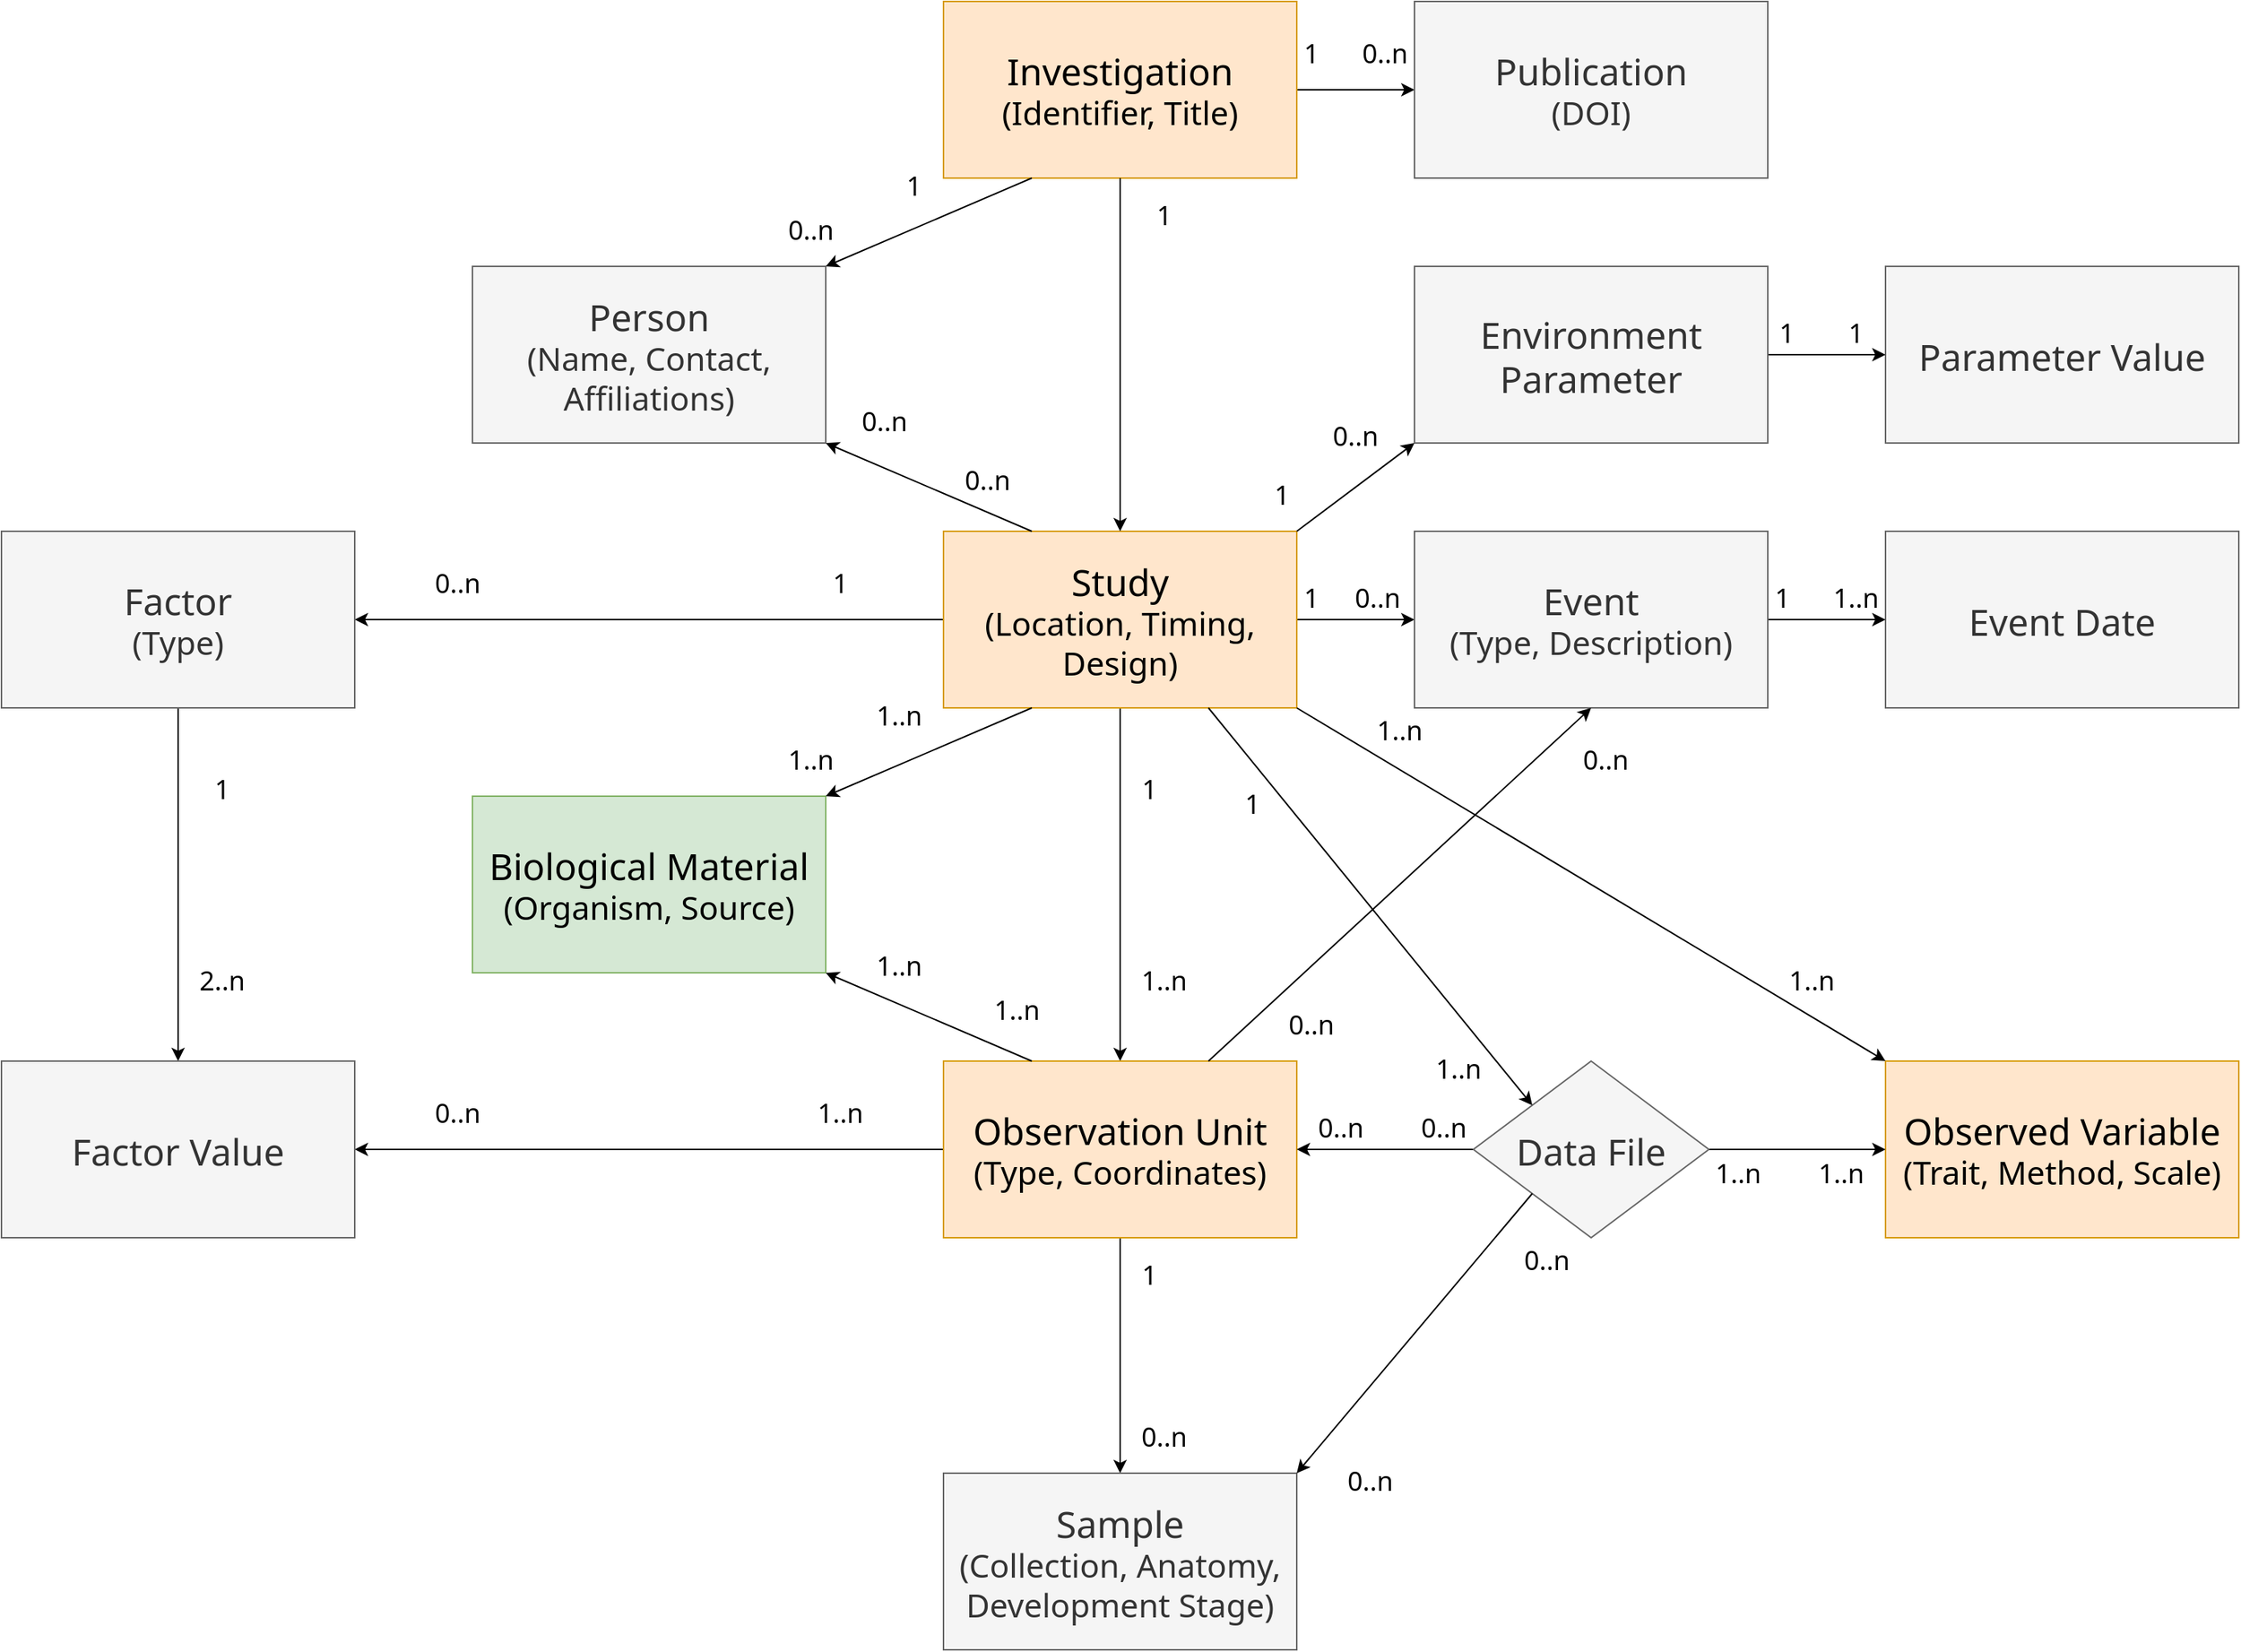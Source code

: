 <mxfile version="23.0.2" type="device">
  <diagram name="Page-1" id="MTa7KK53sGM9xlJGn2aR">
    <mxGraphModel dx="2607" dy="1436" grid="1" gridSize="10" guides="1" tooltips="1" connect="1" arrows="1" fold="1" page="1" pageScale="1" pageWidth="1600" pageHeight="1200" math="0" shadow="0">
      <root>
        <mxCell id="0" />
        <mxCell id="1" parent="0" />
        <mxCell id="FjmwERVzqnJXqa8R_X29-38" style="edgeStyle=orthogonalEdgeStyle;rounded=0;orthogonalLoop=1;jettySize=auto;html=1;exitX=0.5;exitY=0;exitDx=0;exitDy=0;entryX=0.5;entryY=1;entryDx=0;entryDy=0;" edge="1" parent="1" source="FjmwERVzqnJXqa8R_X29-1" target="FjmwERVzqnJXqa8R_X29-14">
          <mxGeometry relative="1" as="geometry" />
        </mxCell>
        <mxCell id="FjmwERVzqnJXqa8R_X29-1" value="&lt;div&gt;&lt;font style=&quot;font-size: 25px;&quot; data-font-src=&quot;https://fonts.googleapis.com/css?family=Noto+Sans&quot;&gt;Investigation&lt;/font&gt;&lt;/div&gt;&lt;div style=&quot;font-size: 22px;&quot;&gt;&lt;font style=&quot;font-size: 22px;&quot; data-font-src=&quot;https://fonts.googleapis.com/css?family=Noto+Sans&quot;&gt;(Identifier, Title)&lt;br&gt;&lt;/font&gt;&lt;/div&gt;" style="rounded=0;whiteSpace=wrap;html=1;direction=south;fontFamily=Noto Sans;fontSource=https%3A%2F%2Ffonts.googleapis.com%2Fcss%3Ffamily%3DNoto%2BSans;fillColor=#ffe6cc;strokeColor=#d79b00;" vertex="1" parent="1">
          <mxGeometry x="680" y="40" width="240" height="120" as="geometry" />
        </mxCell>
        <mxCell id="FjmwERVzqnJXqa8R_X29-46" style="edgeStyle=orthogonalEdgeStyle;rounded=0;orthogonalLoop=1;jettySize=auto;html=1;exitX=0.5;exitY=1;exitDx=0;exitDy=0;entryX=0.5;entryY=0;entryDx=0;entryDy=0;" edge="1" parent="1" source="FjmwERVzqnJXqa8R_X29-2" target="FjmwERVzqnJXqa8R_X29-6">
          <mxGeometry relative="1" as="geometry" />
        </mxCell>
        <mxCell id="FjmwERVzqnJXqa8R_X29-49" style="edgeStyle=orthogonalEdgeStyle;rounded=0;orthogonalLoop=1;jettySize=auto;html=1;exitX=0.5;exitY=0;exitDx=0;exitDy=0;entryX=0.5;entryY=1;entryDx=0;entryDy=0;" edge="1" parent="1" source="FjmwERVzqnJXqa8R_X29-2" target="FjmwERVzqnJXqa8R_X29-15">
          <mxGeometry relative="1" as="geometry" />
        </mxCell>
        <mxCell id="FjmwERVzqnJXqa8R_X29-60" style="edgeStyle=orthogonalEdgeStyle;rounded=0;orthogonalLoop=1;jettySize=auto;html=1;exitX=1;exitY=0.5;exitDx=0;exitDy=0;entryX=0;entryY=0.5;entryDx=0;entryDy=0;" edge="1" parent="1" source="FjmwERVzqnJXqa8R_X29-2" target="FjmwERVzqnJXqa8R_X29-3">
          <mxGeometry relative="1" as="geometry" />
        </mxCell>
        <mxCell id="FjmwERVzqnJXqa8R_X29-2" value="&lt;div&gt;&lt;font style=&quot;font-size: 25px;&quot; data-font-src=&quot;https://fonts.googleapis.com/css?family=Noto+Sans&quot;&gt;Study&lt;/font&gt;&lt;/div&gt;&lt;div style=&quot;font-size: 22px;&quot;&gt;&lt;font style=&quot;font-size: 22px;&quot; data-font-src=&quot;https://fonts.googleapis.com/css?family=Noto+Sans&quot;&gt;(Location, Timing, Design)&lt;br&gt;&lt;/font&gt;&lt;/div&gt;" style="rounded=0;whiteSpace=wrap;html=1;direction=south;fontFamily=Noto Sans;fontSource=https%3A%2F%2Ffonts.googleapis.com%2Fcss%3Ffamily%3DNoto%2BSans;fillColor=#ffe6cc;strokeColor=#d79b00;" vertex="1" parent="1">
          <mxGeometry x="680" y="400" width="240" height="120" as="geometry" />
        </mxCell>
        <mxCell id="FjmwERVzqnJXqa8R_X29-44" style="edgeStyle=orthogonalEdgeStyle;rounded=0;orthogonalLoop=1;jettySize=auto;html=1;exitX=0.5;exitY=1;exitDx=0;exitDy=0;entryX=0.5;entryY=0;entryDx=0;entryDy=0;" edge="1" parent="1" source="FjmwERVzqnJXqa8R_X29-3" target="FjmwERVzqnJXqa8R_X29-7">
          <mxGeometry relative="1" as="geometry" />
        </mxCell>
        <mxCell id="FjmwERVzqnJXqa8R_X29-48" style="edgeStyle=orthogonalEdgeStyle;rounded=0;orthogonalLoop=1;jettySize=auto;html=1;exitX=1;exitY=0.5;exitDx=0;exitDy=0;entryX=0;entryY=0.5;entryDx=0;entryDy=0;" edge="1" parent="1" source="FjmwERVzqnJXqa8R_X29-3" target="FjmwERVzqnJXqa8R_X29-4">
          <mxGeometry relative="1" as="geometry" />
        </mxCell>
        <mxCell id="FjmwERVzqnJXqa8R_X29-3" value="&lt;div&gt;&lt;font style=&quot;font-size: 25px;&quot; data-font-src=&quot;https://fonts.googleapis.com/css?family=Noto+Sans&quot;&gt;Observation Unit&lt;br&gt;&lt;/font&gt;&lt;/div&gt;&lt;div style=&quot;font-size: 22px;&quot;&gt;&lt;font style=&quot;font-size: 22px;&quot; data-font-src=&quot;https://fonts.googleapis.com/css?family=Noto+Sans&quot;&gt;(Type, Coordinates)&lt;br&gt;&lt;/font&gt;&lt;/div&gt;" style="rounded=0;whiteSpace=wrap;html=1;direction=south;fontFamily=Noto Sans;fontSource=https%3A%2F%2Ffonts.googleapis.com%2Fcss%3Ffamily%3DNoto%2BSans;fillColor=#ffe6cc;strokeColor=#d79b00;" vertex="1" parent="1">
          <mxGeometry x="680" y="760" width="240" height="120" as="geometry" />
        </mxCell>
        <mxCell id="FjmwERVzqnJXqa8R_X29-4" value="&lt;div&gt;&lt;font style=&quot;font-size: 25px;&quot; data-font-src=&quot;https://fonts.googleapis.com/css?family=Noto+Sans&quot;&gt;Sample&lt;br&gt;&lt;/font&gt;&lt;/div&gt;&lt;div style=&quot;font-size: 22px;&quot;&gt;&lt;font style=&quot;font-size: 22px;&quot; data-font-src=&quot;https://fonts.googleapis.com/css?family=Noto+Sans&quot;&gt;(Collection, Anatomy, Development Stage)&lt;br&gt;&lt;/font&gt;&lt;/div&gt;" style="rounded=0;whiteSpace=wrap;html=1;direction=south;fontFamily=Noto Sans;fontSource=https%3A%2F%2Ffonts.googleapis.com%2Fcss%3Ffamily%3DNoto%2BSans;fillColor=#f5f5f5;fontColor=#333333;strokeColor=#666666;" vertex="1" parent="1">
          <mxGeometry x="680" y="1040" width="240" height="120" as="geometry" />
        </mxCell>
        <mxCell id="FjmwERVzqnJXqa8R_X29-5" value="&lt;div&gt;&lt;font style=&quot;font-size: 25px;&quot; data-font-src=&quot;https://fonts.googleapis.com/css?family=Noto+Sans&quot;&gt;Person&lt;/font&gt;&lt;/div&gt;&lt;div style=&quot;font-size: 22px;&quot;&gt;&lt;font style=&quot;font-size: 22px;&quot; data-font-src=&quot;https://fonts.googleapis.com/css?family=Noto+Sans&quot;&gt;(Name, Contact, Affiliations)&lt;br&gt;&lt;/font&gt;&lt;/div&gt;" style="rounded=0;whiteSpace=wrap;html=1;direction=south;fontFamily=Noto Sans;fontSource=https%3A%2F%2Ffonts.googleapis.com%2Fcss%3Ffamily%3DNoto%2BSans;fillColor=#f5f5f5;fontColor=#333333;strokeColor=#666666;" vertex="1" parent="1">
          <mxGeometry x="360" y="220" width="240" height="120" as="geometry" />
        </mxCell>
        <mxCell id="FjmwERVzqnJXqa8R_X29-45" style="edgeStyle=orthogonalEdgeStyle;rounded=0;orthogonalLoop=1;jettySize=auto;html=1;exitX=1;exitY=0.5;exitDx=0;exitDy=0;entryX=0;entryY=0.5;entryDx=0;entryDy=0;" edge="1" parent="1" source="FjmwERVzqnJXqa8R_X29-6" target="FjmwERVzqnJXqa8R_X29-7">
          <mxGeometry relative="1" as="geometry" />
        </mxCell>
        <mxCell id="FjmwERVzqnJXqa8R_X29-6" value="&lt;div&gt;&lt;font style=&quot;font-size: 25px;&quot; data-font-src=&quot;https://fonts.googleapis.com/css?family=Noto+Sans&quot;&gt;Factor&lt;/font&gt;&lt;/div&gt;&lt;div style=&quot;font-size: 22px;&quot;&gt;&lt;font style=&quot;font-size: 22px;&quot; data-font-src=&quot;https://fonts.googleapis.com/css?family=Noto+Sans&quot;&gt;(Type)&lt;br&gt;&lt;/font&gt;&lt;/div&gt;" style="rounded=0;whiteSpace=wrap;html=1;direction=south;fontFamily=Noto Sans;fontSource=https%3A%2F%2Ffonts.googleapis.com%2Fcss%3Ffamily%3DNoto%2BSans;fillColor=#f5f5f5;fontColor=#333333;strokeColor=#666666;" vertex="1" parent="1">
          <mxGeometry x="40" y="400" width="240" height="120" as="geometry" />
        </mxCell>
        <mxCell id="FjmwERVzqnJXqa8R_X29-7" value="&lt;div&gt;&lt;font style=&quot;font-size: 25px;&quot; data-font-src=&quot;https://fonts.googleapis.com/css?family=Noto+Sans&quot;&gt;Factor Value&lt;br&gt;&lt;/font&gt;&lt;/div&gt;" style="rounded=0;whiteSpace=wrap;html=1;direction=south;fontFamily=Noto Sans;fontSource=https%3A%2F%2Ffonts.googleapis.com%2Fcss%3Ffamily%3DNoto%2BSans;fillColor=#f5f5f5;fontColor=#333333;strokeColor=#666666;" vertex="1" parent="1">
          <mxGeometry x="40" y="760" width="240" height="120" as="geometry" />
        </mxCell>
        <mxCell id="FjmwERVzqnJXqa8R_X29-9" value="&lt;div&gt;&lt;font style=&quot;font-size: 25px;&quot; data-font-src=&quot;https://fonts.googleapis.com/css?family=Noto+Sans&quot;&gt;Biological Material&lt;br&gt;&lt;/font&gt;&lt;/div&gt;&lt;div style=&quot;font-size: 22px;&quot;&gt;&lt;font style=&quot;font-size: 22px;&quot; data-font-src=&quot;https://fonts.googleapis.com/css?family=Noto+Sans&quot;&gt;(Organism, Source)&lt;br&gt;&lt;/font&gt;&lt;/div&gt;" style="rounded=0;whiteSpace=wrap;html=1;direction=south;fontFamily=Noto Sans;fontSource=https%3A%2F%2Ffonts.googleapis.com%2Fcss%3Ffamily%3DNoto%2BSans;fillColor=#d5e8d4;strokeColor=#82b366;" vertex="1" parent="1">
          <mxGeometry x="360" y="580" width="240" height="120" as="geometry" />
        </mxCell>
        <mxCell id="FjmwERVzqnJXqa8R_X29-11" value="&lt;font style=&quot;font-size: 25px;&quot; data-font-src=&quot;https://fonts.googleapis.com/css?family=Noto+Sans&quot;&gt;Event Date&lt;/font&gt;" style="rounded=0;whiteSpace=wrap;html=1;direction=south;fontFamily=Noto Sans;fontSource=https%3A%2F%2Ffonts.googleapis.com%2Fcss%3Ffamily%3DNoto%2BSans;fillColor=#f5f5f5;fontColor=#333333;strokeColor=#666666;" vertex="1" parent="1">
          <mxGeometry x="1320" y="400" width="240" height="120" as="geometry" />
        </mxCell>
        <mxCell id="FjmwERVzqnJXqa8R_X29-12" value="&lt;font style=&quot;font-size: 25px;&quot;&gt;Parameter Value&lt;br&gt;&lt;/font&gt;" style="rounded=0;whiteSpace=wrap;html=1;direction=south;fontFamily=Noto Sans;fontSource=https%3A%2F%2Ffonts.googleapis.com%2Fcss%3Ffamily%3DNoto%2BSans;fillColor=#f5f5f5;fontColor=#333333;strokeColor=#666666;" vertex="1" parent="1">
          <mxGeometry x="1320" y="220" width="240" height="120" as="geometry" />
        </mxCell>
        <mxCell id="FjmwERVzqnJXqa8R_X29-40" style="edgeStyle=orthogonalEdgeStyle;rounded=0;orthogonalLoop=1;jettySize=auto;html=1;exitX=0.5;exitY=0;exitDx=0;exitDy=0;entryX=0.5;entryY=1;entryDx=0;entryDy=0;" edge="1" parent="1" source="FjmwERVzqnJXqa8R_X29-13" target="FjmwERVzqnJXqa8R_X29-12">
          <mxGeometry relative="1" as="geometry" />
        </mxCell>
        <mxCell id="FjmwERVzqnJXqa8R_X29-13" value="&lt;div style=&quot;font-size: 25px;&quot;&gt;&lt;font style=&quot;font-size: 25px;&quot;&gt;Environment Parameter&lt;/font&gt;&lt;font style=&quot;font-size: 25px;&quot; data-font-src=&quot;https://fonts.googleapis.com/css?family=Noto+Sans&quot;&gt;&lt;br&gt;&lt;/font&gt;&lt;/div&gt;" style="rounded=0;whiteSpace=wrap;html=1;direction=south;fontFamily=Noto Sans;fontSource=https%3A%2F%2Ffonts.googleapis.com%2Fcss%3Ffamily%3DNoto%2BSans;fillColor=#f5f5f5;fontColor=#333333;strokeColor=#666666;" vertex="1" parent="1">
          <mxGeometry x="1000" y="220" width="240" height="120" as="geometry" />
        </mxCell>
        <mxCell id="FjmwERVzqnJXqa8R_X29-14" value="&lt;div&gt;&lt;font style=&quot;font-size: 25px;&quot; data-font-src=&quot;https://fonts.googleapis.com/css?family=Noto+Sans&quot;&gt;Publication&lt;/font&gt;&lt;/div&gt;&lt;div style=&quot;font-size: 22px;&quot;&gt;&lt;font style=&quot;font-size: 22px;&quot; data-font-src=&quot;https://fonts.googleapis.com/css?family=Noto+Sans&quot;&gt;(DOI)&lt;br&gt;&lt;/font&gt;&lt;/div&gt;" style="rounded=0;whiteSpace=wrap;html=1;direction=south;fontFamily=Noto Sans;fontSource=https%3A%2F%2Ffonts.googleapis.com%2Fcss%3Ffamily%3DNoto%2BSans;fillColor=#f5f5f5;fontColor=#333333;strokeColor=#666666;" vertex="1" parent="1">
          <mxGeometry x="1000" y="40" width="240" height="120" as="geometry" />
        </mxCell>
        <mxCell id="FjmwERVzqnJXqa8R_X29-41" style="edgeStyle=orthogonalEdgeStyle;rounded=0;orthogonalLoop=1;jettySize=auto;html=1;exitX=0.5;exitY=0;exitDx=0;exitDy=0;entryX=0.5;entryY=1;entryDx=0;entryDy=0;" edge="1" parent="1" source="FjmwERVzqnJXqa8R_X29-15" target="FjmwERVzqnJXqa8R_X29-11">
          <mxGeometry relative="1" as="geometry" />
        </mxCell>
        <mxCell id="FjmwERVzqnJXqa8R_X29-15" value="&lt;div&gt;&lt;font style=&quot;font-size: 25px;&quot; data-font-src=&quot;https://fonts.googleapis.com/css?family=Noto+Sans&quot;&gt;Event&lt;/font&gt;&lt;/div&gt;&lt;div style=&quot;font-size: 22px;&quot;&gt;&lt;font style=&quot;font-size: 22px;&quot; data-font-src=&quot;https://fonts.googleapis.com/css?family=Noto+Sans&quot;&gt;(Type, Description)&lt;br&gt;&lt;/font&gt;&lt;/div&gt;" style="rounded=0;whiteSpace=wrap;html=1;direction=south;fontFamily=Noto Sans;fontSource=https%3A%2F%2Ffonts.googleapis.com%2Fcss%3Ffamily%3DNoto%2BSans;fillColor=#f5f5f5;fontColor=#333333;strokeColor=#666666;" vertex="1" parent="1">
          <mxGeometry x="1000" y="400" width="240" height="120" as="geometry" />
        </mxCell>
        <mxCell id="FjmwERVzqnJXqa8R_X29-16" value="&lt;div style=&quot;font-size: 25px;&quot;&gt;Observed Variable&lt;/div&gt;&lt;div style=&quot;font-size: 22px;&quot;&gt;(Trait, Method, Scale)&lt;br&gt;&lt;/div&gt;" style="rounded=0;whiteSpace=wrap;html=1;direction=south;fontFamily=Noto Sans;fontSource=https%3A%2F%2Ffonts.googleapis.com%2Fcss%3Ffamily%3DNoto%2BSans;fillColor=#ffe6cc;strokeColor=#d79b00;" vertex="1" parent="1">
          <mxGeometry x="1320" y="760" width="240" height="120" as="geometry" />
        </mxCell>
        <mxCell id="FjmwERVzqnJXqa8R_X29-42" style="edgeStyle=orthogonalEdgeStyle;rounded=0;orthogonalLoop=1;jettySize=auto;html=1;exitX=1;exitY=0.5;exitDx=0;exitDy=0;entryX=0.5;entryY=1;entryDx=0;entryDy=0;" edge="1" parent="1" source="FjmwERVzqnJXqa8R_X29-17" target="FjmwERVzqnJXqa8R_X29-16">
          <mxGeometry relative="1" as="geometry" />
        </mxCell>
        <mxCell id="FjmwERVzqnJXqa8R_X29-43" style="edgeStyle=orthogonalEdgeStyle;rounded=0;orthogonalLoop=1;jettySize=auto;html=1;exitX=0;exitY=0.5;exitDx=0;exitDy=0;entryX=0.5;entryY=0;entryDx=0;entryDy=0;" edge="1" parent="1" source="FjmwERVzqnJXqa8R_X29-17" target="FjmwERVzqnJXqa8R_X29-3">
          <mxGeometry relative="1" as="geometry" />
        </mxCell>
        <mxCell id="FjmwERVzqnJXqa8R_X29-17" value="&lt;font style=&quot;font-size: 25px;&quot;&gt;Data File&lt;/font&gt;" style="rhombus;whiteSpace=wrap;html=1;fontFamily=Noto Sans;fontSource=https%3A%2F%2Ffonts.googleapis.com%2Fcss%3Ffamily%3DNoto%2BSans;fillColor=#f5f5f5;fontColor=#333333;strokeColor=#666666;" vertex="1" parent="1">
          <mxGeometry x="1040" y="760" width="160" height="120" as="geometry" />
        </mxCell>
        <mxCell id="FjmwERVzqnJXqa8R_X29-35" value="" style="endArrow=classic;html=1;rounded=0;exitX=1;exitY=0.75;exitDx=0;exitDy=0;entryX=0;entryY=0;entryDx=0;entryDy=0;" edge="1" parent="1" source="FjmwERVzqnJXqa8R_X29-1" target="FjmwERVzqnJXqa8R_X29-5">
          <mxGeometry width="50" height="50" relative="1" as="geometry">
            <mxPoint x="500" y="290" as="sourcePoint" />
            <mxPoint x="740" y="290" as="targetPoint" />
          </mxGeometry>
        </mxCell>
        <mxCell id="FjmwERVzqnJXqa8R_X29-36" value="" style="endArrow=classic;html=1;rounded=0;exitX=0;exitY=0.75;exitDx=0;exitDy=0;entryX=1;entryY=0;entryDx=0;entryDy=0;" edge="1" parent="1" source="FjmwERVzqnJXqa8R_X29-2" target="FjmwERVzqnJXqa8R_X29-5">
          <mxGeometry width="50" height="50" relative="1" as="geometry">
            <mxPoint x="420" y="460" as="sourcePoint" />
            <mxPoint x="470" y="410" as="targetPoint" />
          </mxGeometry>
        </mxCell>
        <mxCell id="FjmwERVzqnJXqa8R_X29-37" value="" style="endArrow=classic;html=1;rounded=0;entryX=0;entryY=0.5;entryDx=0;entryDy=0;exitX=1;exitY=0.5;exitDx=0;exitDy=0;" edge="1" parent="1" source="FjmwERVzqnJXqa8R_X29-1" target="FjmwERVzqnJXqa8R_X29-2">
          <mxGeometry width="50" height="50" relative="1" as="geometry">
            <mxPoint x="500" y="290" as="sourcePoint" />
            <mxPoint x="550" y="240" as="targetPoint" />
          </mxGeometry>
        </mxCell>
        <mxCell id="FjmwERVzqnJXqa8R_X29-47" value="" style="endArrow=classic;html=1;rounded=0;entryX=0;entryY=0;entryDx=0;entryDy=0;exitX=1;exitY=0.75;exitDx=0;exitDy=0;" edge="1" parent="1" source="FjmwERVzqnJXqa8R_X29-2" target="FjmwERVzqnJXqa8R_X29-9">
          <mxGeometry width="50" height="50" relative="1" as="geometry">
            <mxPoint x="500" y="290" as="sourcePoint" />
            <mxPoint x="550" y="240" as="targetPoint" />
          </mxGeometry>
        </mxCell>
        <mxCell id="FjmwERVzqnJXqa8R_X29-50" value="" style="endArrow=classic;html=1;rounded=0;exitX=0;exitY=1;exitDx=0;exitDy=0;entryX=0;entryY=0;entryDx=0;entryDy=0;" edge="1" parent="1" source="FjmwERVzqnJXqa8R_X29-17" target="FjmwERVzqnJXqa8R_X29-4">
          <mxGeometry width="50" height="50" relative="1" as="geometry">
            <mxPoint x="790" y="510" as="sourcePoint" />
            <mxPoint x="1020" y="1040" as="targetPoint" />
          </mxGeometry>
        </mxCell>
        <mxCell id="FjmwERVzqnJXqa8R_X29-51" value="" style="endArrow=classic;html=1;rounded=0;entryX=0;entryY=0;entryDx=0;entryDy=0;exitX=1;exitY=0.25;exitDx=0;exitDy=0;" edge="1" parent="1" source="FjmwERVzqnJXqa8R_X29-2" target="FjmwERVzqnJXqa8R_X29-17">
          <mxGeometry width="50" height="50" relative="1" as="geometry">
            <mxPoint x="900" y="570" as="sourcePoint" />
            <mxPoint x="840" y="460" as="targetPoint" />
          </mxGeometry>
        </mxCell>
        <mxCell id="FjmwERVzqnJXqa8R_X29-52" value="" style="endArrow=classic;html=1;rounded=0;entryX=0;entryY=1;entryDx=0;entryDy=0;exitX=1;exitY=0;exitDx=0;exitDy=0;" edge="1" parent="1" source="FjmwERVzqnJXqa8R_X29-2" target="FjmwERVzqnJXqa8R_X29-16">
          <mxGeometry width="50" height="50" relative="1" as="geometry">
            <mxPoint x="790" y="510" as="sourcePoint" />
            <mxPoint x="840" y="460" as="targetPoint" />
          </mxGeometry>
        </mxCell>
        <mxCell id="FjmwERVzqnJXqa8R_X29-53" value="" style="endArrow=classic;html=1;rounded=0;entryX=1;entryY=1;entryDx=0;entryDy=0;exitX=0;exitY=0;exitDx=0;exitDy=0;" edge="1" parent="1" source="FjmwERVzqnJXqa8R_X29-2" target="FjmwERVzqnJXqa8R_X29-13">
          <mxGeometry width="50" height="50" relative="1" as="geometry">
            <mxPoint x="790" y="510" as="sourcePoint" />
            <mxPoint x="840" y="460" as="targetPoint" />
          </mxGeometry>
        </mxCell>
        <mxCell id="FjmwERVzqnJXqa8R_X29-54" value="" style="endArrow=classic;html=1;rounded=0;entryX=1;entryY=0.5;entryDx=0;entryDy=0;exitX=0;exitY=0.25;exitDx=0;exitDy=0;" edge="1" parent="1" source="FjmwERVzqnJXqa8R_X29-3" target="FjmwERVzqnJXqa8R_X29-15">
          <mxGeometry width="50" height="50" relative="1" as="geometry">
            <mxPoint x="790" y="510" as="sourcePoint" />
            <mxPoint x="840" y="460" as="targetPoint" />
          </mxGeometry>
        </mxCell>
        <mxCell id="FjmwERVzqnJXqa8R_X29-64" value="2..n" style="text;html=1;strokeColor=none;fillColor=none;align=center;verticalAlign=middle;whiteSpace=wrap;rounded=0;fontFamily=Noto Sans;fontSource=https%3A%2F%2Ffonts.googleapis.com%2Fcss%3Ffamily%3DNoto%2BSans;fontSize=18;" vertex="1" parent="1">
          <mxGeometry x="160" y="690" width="60" height="30" as="geometry" />
        </mxCell>
        <mxCell id="FjmwERVzqnJXqa8R_X29-65" value="1" style="text;html=1;strokeColor=none;fillColor=none;align=center;verticalAlign=middle;whiteSpace=wrap;rounded=0;fontFamily=Noto Sans;fontSource=https%3A%2F%2Ffonts.googleapis.com%2Fcss%3Ffamily%3DNoto%2BSans;fontSize=18;" vertex="1" parent="1">
          <mxGeometry x="160" y="560" width="60" height="30" as="geometry" />
        </mxCell>
        <mxCell id="FjmwERVzqnJXqa8R_X29-66" value="0..n" style="text;html=1;strokeColor=none;fillColor=none;align=center;verticalAlign=middle;whiteSpace=wrap;rounded=0;fontFamily=Noto Sans;fontSource=https%3A%2F%2Ffonts.googleapis.com%2Fcss%3Ffamily%3DNoto%2BSans;fontSize=18;" vertex="1" parent="1">
          <mxGeometry x="320" y="420" width="60" height="30" as="geometry" />
        </mxCell>
        <mxCell id="FjmwERVzqnJXqa8R_X29-67" value="1" style="text;html=1;strokeColor=none;fillColor=none;align=center;verticalAlign=middle;whiteSpace=wrap;rounded=0;fontFamily=Noto Sans;fontSource=https%3A%2F%2Ffonts.googleapis.com%2Fcss%3Ffamily%3DNoto%2BSans;fontSize=18;" vertex="1" parent="1">
          <mxGeometry x="580" y="420" width="60" height="30" as="geometry" />
        </mxCell>
        <mxCell id="FjmwERVzqnJXqa8R_X29-68" value="1..n" style="text;html=1;strokeColor=none;fillColor=none;align=center;verticalAlign=middle;whiteSpace=wrap;rounded=0;fontFamily=Noto Sans;fontSource=https%3A%2F%2Ffonts.googleapis.com%2Fcss%3Ffamily%3DNoto%2BSans;fontSize=18;" vertex="1" parent="1">
          <mxGeometry x="620" y="510" width="60" height="30" as="geometry" />
        </mxCell>
        <mxCell id="FjmwERVzqnJXqa8R_X29-69" value="1..n" style="text;html=1;strokeColor=none;fillColor=none;align=center;verticalAlign=middle;whiteSpace=wrap;rounded=0;fontFamily=Noto Sans;fontSource=https%3A%2F%2Ffonts.googleapis.com%2Fcss%3Ffamily%3DNoto%2BSans;fontSize=18;" vertex="1" parent="1">
          <mxGeometry x="560" y="540" width="60" height="30" as="geometry" />
        </mxCell>
        <mxCell id="FjmwERVzqnJXqa8R_X29-70" value="1..n" style="text;html=1;strokeColor=none;fillColor=none;align=center;verticalAlign=middle;whiteSpace=wrap;rounded=0;fontFamily=Noto Sans;fontSource=https%3A%2F%2Ffonts.googleapis.com%2Fcss%3Ffamily%3DNoto%2BSans;fontSize=18;" vertex="1" parent="1">
          <mxGeometry x="620" y="680" width="60" height="30" as="geometry" />
        </mxCell>
        <mxCell id="FjmwERVzqnJXqa8R_X29-71" value="" style="endArrow=classic;html=1;rounded=0;entryX=1;entryY=0;entryDx=0;entryDy=0;exitX=0;exitY=0.75;exitDx=0;exitDy=0;" edge="1" parent="1" source="FjmwERVzqnJXqa8R_X29-3" target="FjmwERVzqnJXqa8R_X29-9">
          <mxGeometry width="50" height="50" relative="1" as="geometry">
            <mxPoint x="750" y="530" as="sourcePoint" />
            <mxPoint x="610" y="590" as="targetPoint" />
          </mxGeometry>
        </mxCell>
        <mxCell id="FjmwERVzqnJXqa8R_X29-72" value="1..n" style="text;html=1;strokeColor=none;fillColor=none;align=center;verticalAlign=middle;whiteSpace=wrap;rounded=0;fontFamily=Noto Sans;fontSource=https%3A%2F%2Ffonts.googleapis.com%2Fcss%3Ffamily%3DNoto%2BSans;fontSize=18;" vertex="1" parent="1">
          <mxGeometry x="700" y="710" width="60" height="30" as="geometry" />
        </mxCell>
        <mxCell id="FjmwERVzqnJXqa8R_X29-73" value="1..n" style="text;html=1;strokeColor=none;fillColor=none;align=center;verticalAlign=middle;whiteSpace=wrap;rounded=0;fontFamily=Noto Sans;fontSource=https%3A%2F%2Ffonts.googleapis.com%2Fcss%3Ffamily%3DNoto%2BSans;fontSize=18;" vertex="1" parent="1">
          <mxGeometry x="580" y="780" width="60" height="30" as="geometry" />
        </mxCell>
        <mxCell id="FjmwERVzqnJXqa8R_X29-74" value="0..n" style="text;html=1;strokeColor=none;fillColor=none;align=center;verticalAlign=middle;whiteSpace=wrap;rounded=0;fontFamily=Noto Sans;fontSource=https%3A%2F%2Ffonts.googleapis.com%2Fcss%3Ffamily%3DNoto%2BSans;fontSize=18;" vertex="1" parent="1">
          <mxGeometry x="320" y="780" width="60" height="30" as="geometry" />
        </mxCell>
        <mxCell id="FjmwERVzqnJXqa8R_X29-75" value="1..n" style="text;html=1;strokeColor=none;fillColor=none;align=center;verticalAlign=middle;whiteSpace=wrap;rounded=0;fontFamily=Noto Sans;fontSource=https%3A%2F%2Ffonts.googleapis.com%2Fcss%3Ffamily%3DNoto%2BSans;fontSize=18;" vertex="1" parent="1">
          <mxGeometry x="800" y="690" width="60" height="30" as="geometry" />
        </mxCell>
        <mxCell id="FjmwERVzqnJXqa8R_X29-76" value="1" style="text;html=1;strokeColor=none;fillColor=none;align=center;verticalAlign=middle;whiteSpace=wrap;rounded=0;fontFamily=Noto Sans;fontSource=https%3A%2F%2Ffonts.googleapis.com%2Fcss%3Ffamily%3DNoto%2BSans;fontSize=18;" vertex="1" parent="1">
          <mxGeometry x="790" y="560" width="60" height="30" as="geometry" />
        </mxCell>
        <mxCell id="FjmwERVzqnJXqa8R_X29-77" value="1" style="text;html=1;strokeColor=none;fillColor=none;align=center;verticalAlign=middle;whiteSpace=wrap;rounded=0;fontFamily=Noto Sans;fontSource=https%3A%2F%2Ffonts.googleapis.com%2Fcss%3Ffamily%3DNoto%2BSans;fontSize=18;" vertex="1" parent="1">
          <mxGeometry x="860" y="570" width="60" height="30" as="geometry" />
        </mxCell>
        <mxCell id="FjmwERVzqnJXqa8R_X29-78" value="0..n" style="text;html=1;strokeColor=none;fillColor=none;align=center;verticalAlign=middle;whiteSpace=wrap;rounded=0;fontFamily=Noto Sans;fontSource=https%3A%2F%2Ffonts.googleapis.com%2Fcss%3Ffamily%3DNoto%2BSans;fontSize=18;" vertex="1" parent="1">
          <mxGeometry x="610" y="310" width="60" height="30" as="geometry" />
        </mxCell>
        <mxCell id="FjmwERVzqnJXqa8R_X29-79" value="0..n" style="text;html=1;strokeColor=none;fillColor=none;align=center;verticalAlign=middle;whiteSpace=wrap;rounded=0;fontFamily=Noto Sans;fontSource=https%3A%2F%2Ffonts.googleapis.com%2Fcss%3Ffamily%3DNoto%2BSans;fontSize=18;" vertex="1" parent="1">
          <mxGeometry x="680" y="350" width="60" height="30" as="geometry" />
        </mxCell>
        <mxCell id="FjmwERVzqnJXqa8R_X29-80" value="1" style="text;html=1;strokeColor=none;fillColor=none;align=center;verticalAlign=middle;whiteSpace=wrap;rounded=0;fontFamily=Noto Sans;fontSource=https%3A%2F%2Ffonts.googleapis.com%2Fcss%3Ffamily%3DNoto%2BSans;fontSize=18;" vertex="1" parent="1">
          <mxGeometry x="800" y="170" width="60" height="30" as="geometry" />
        </mxCell>
        <mxCell id="FjmwERVzqnJXqa8R_X29-81" value="1" style="text;html=1;strokeColor=none;fillColor=none;align=center;verticalAlign=middle;whiteSpace=wrap;rounded=0;fontFamily=Noto Sans;fontSource=https%3A%2F%2Ffonts.googleapis.com%2Fcss%3Ffamily%3DNoto%2BSans;fontSize=18;" vertex="1" parent="1">
          <mxGeometry x="630" y="150" width="60" height="30" as="geometry" />
        </mxCell>
        <mxCell id="FjmwERVzqnJXqa8R_X29-82" value="1" style="text;html=1;strokeColor=none;fillColor=none;align=center;verticalAlign=middle;whiteSpace=wrap;rounded=0;fontFamily=Noto Sans;fontSource=https%3A%2F%2Ffonts.googleapis.com%2Fcss%3Ffamily%3DNoto%2BSans;fontSize=18;" vertex="1" parent="1">
          <mxGeometry x="900" y="60" width="60" height="30" as="geometry" />
        </mxCell>
        <mxCell id="FjmwERVzqnJXqa8R_X29-83" value="1" style="text;html=1;strokeColor=none;fillColor=none;align=center;verticalAlign=middle;whiteSpace=wrap;rounded=0;fontFamily=Noto Sans;fontSource=https%3A%2F%2Ffonts.googleapis.com%2Fcss%3Ffamily%3DNoto%2BSans;fontSize=18;" vertex="1" parent="1">
          <mxGeometry x="880" y="360" width="60" height="30" as="geometry" />
        </mxCell>
        <mxCell id="FjmwERVzqnJXqa8R_X29-84" value="1" style="text;html=1;strokeColor=none;fillColor=none;align=center;verticalAlign=middle;whiteSpace=wrap;rounded=0;fontFamily=Noto Sans;fontSource=https%3A%2F%2Ffonts.googleapis.com%2Fcss%3Ffamily%3DNoto%2BSans;fontSize=18;" vertex="1" parent="1">
          <mxGeometry x="900" y="430" width="60" height="30" as="geometry" />
        </mxCell>
        <mxCell id="FjmwERVzqnJXqa8R_X29-85" value="1" style="text;html=1;strokeColor=none;fillColor=none;align=center;verticalAlign=middle;whiteSpace=wrap;rounded=0;fontFamily=Noto Sans;fontSource=https%3A%2F%2Ffonts.googleapis.com%2Fcss%3Ffamily%3DNoto%2BSans;fontSize=18;" vertex="1" parent="1">
          <mxGeometry x="790" y="890" width="60" height="30" as="geometry" />
        </mxCell>
        <mxCell id="FjmwERVzqnJXqa8R_X29-86" value="0..n" style="text;html=1;strokeColor=none;fillColor=none;align=center;verticalAlign=middle;whiteSpace=wrap;rounded=0;fontFamily=Noto Sans;fontSource=https%3A%2F%2Ffonts.googleapis.com%2Fcss%3Ffamily%3DNoto%2BSans;fontSize=18;" vertex="1" parent="1">
          <mxGeometry x="800" y="1000" width="60" height="30" as="geometry" />
        </mxCell>
        <mxCell id="FjmwERVzqnJXqa8R_X29-87" value="0..n" style="text;html=1;strokeColor=none;fillColor=none;align=center;verticalAlign=middle;whiteSpace=wrap;rounded=0;fontFamily=Noto Sans;fontSource=https%3A%2F%2Ffonts.googleapis.com%2Fcss%3Ffamily%3DNoto%2BSans;fontSize=18;" vertex="1" parent="1">
          <mxGeometry x="900" y="720" width="60" height="30" as="geometry" />
        </mxCell>
        <mxCell id="FjmwERVzqnJXqa8R_X29-88" value="0..n" style="text;html=1;strokeColor=none;fillColor=none;align=center;verticalAlign=middle;whiteSpace=wrap;rounded=0;fontFamily=Noto Sans;fontSource=https%3A%2F%2Ffonts.googleapis.com%2Fcss%3Ffamily%3DNoto%2BSans;fontSize=18;" vertex="1" parent="1">
          <mxGeometry x="930" y="320" width="60" height="30" as="geometry" />
        </mxCell>
        <mxCell id="FjmwERVzqnJXqa8R_X29-89" value="1..n" style="text;html=1;strokeColor=none;fillColor=none;align=center;verticalAlign=middle;whiteSpace=wrap;rounded=0;fontFamily=Noto Sans;fontSource=https%3A%2F%2Ffonts.googleapis.com%2Fcss%3Ffamily%3DNoto%2BSans;fontSize=18;" vertex="1" parent="1">
          <mxGeometry x="1000" y="750" width="60" height="30" as="geometry" />
        </mxCell>
        <mxCell id="FjmwERVzqnJXqa8R_X29-90" value="0..n" style="text;html=1;strokeColor=none;fillColor=none;align=center;verticalAlign=middle;whiteSpace=wrap;rounded=0;fontFamily=Noto Sans;fontSource=https%3A%2F%2Ffonts.googleapis.com%2Fcss%3Ffamily%3DNoto%2BSans;fontSize=18;" vertex="1" parent="1">
          <mxGeometry x="920" y="790" width="60" height="30" as="geometry" />
        </mxCell>
        <mxCell id="FjmwERVzqnJXqa8R_X29-91" value="0..n" style="text;html=1;strokeColor=none;fillColor=none;align=center;verticalAlign=middle;whiteSpace=wrap;rounded=0;fontFamily=Noto Sans;fontSource=https%3A%2F%2Ffonts.googleapis.com%2Fcss%3Ffamily%3DNoto%2BSans;fontSize=18;" vertex="1" parent="1">
          <mxGeometry x="990" y="790" width="60" height="30" as="geometry" />
        </mxCell>
        <mxCell id="FjmwERVzqnJXqa8R_X29-92" value="0..n" style="text;html=1;strokeColor=none;fillColor=none;align=center;verticalAlign=middle;whiteSpace=wrap;rounded=0;fontFamily=Noto Sans;fontSource=https%3A%2F%2Ffonts.googleapis.com%2Fcss%3Ffamily%3DNoto%2BSans;fontSize=18;" vertex="1" parent="1">
          <mxGeometry x="1060" y="880" width="60" height="30" as="geometry" />
        </mxCell>
        <mxCell id="FjmwERVzqnJXqa8R_X29-93" value="0..n" style="text;html=1;strokeColor=none;fillColor=none;align=center;verticalAlign=middle;whiteSpace=wrap;rounded=0;fontFamily=Noto Sans;fontSource=https%3A%2F%2Ffonts.googleapis.com%2Fcss%3Ffamily%3DNoto%2BSans;fontSize=18;" vertex="1" parent="1">
          <mxGeometry x="940" y="1030" width="60" height="30" as="geometry" />
        </mxCell>
        <mxCell id="FjmwERVzqnJXqa8R_X29-94" value="0..n" style="text;html=1;strokeColor=none;fillColor=none;align=center;verticalAlign=middle;whiteSpace=wrap;rounded=0;fontFamily=Noto Sans;fontSource=https%3A%2F%2Ffonts.googleapis.com%2Fcss%3Ffamily%3DNoto%2BSans;fontSize=18;" vertex="1" parent="1">
          <mxGeometry x="1100" y="540" width="60" height="30" as="geometry" />
        </mxCell>
        <mxCell id="FjmwERVzqnJXqa8R_X29-95" value="1" style="text;html=1;strokeColor=none;fillColor=none;align=center;verticalAlign=middle;whiteSpace=wrap;rounded=0;fontFamily=Noto Sans;fontSource=https%3A%2F%2Ffonts.googleapis.com%2Fcss%3Ffamily%3DNoto%2BSans;fontSize=18;" vertex="1" parent="1">
          <mxGeometry x="1223" y="250" width="60" height="30" as="geometry" />
        </mxCell>
        <mxCell id="FjmwERVzqnJXqa8R_X29-98" value="1" style="text;html=1;strokeColor=none;fillColor=none;align=center;verticalAlign=middle;whiteSpace=wrap;rounded=0;fontFamily=Noto Sans;fontSource=https%3A%2F%2Ffonts.googleapis.com%2Fcss%3Ffamily%3DNoto%2BSans;fontSize=18;" vertex="1" parent="1">
          <mxGeometry x="1270" y="250" width="60" height="30" as="geometry" />
        </mxCell>
        <mxCell id="FjmwERVzqnJXqa8R_X29-99" value="1" style="text;html=1;strokeColor=none;fillColor=none;align=center;verticalAlign=middle;whiteSpace=wrap;rounded=0;fontFamily=Noto Sans;fontSource=https%3A%2F%2Ffonts.googleapis.com%2Fcss%3Ffamily%3DNoto%2BSans;fontSize=18;" vertex="1" parent="1">
          <mxGeometry x="1220" y="430" width="60" height="30" as="geometry" />
        </mxCell>
        <mxCell id="FjmwERVzqnJXqa8R_X29-100" value="1..n" style="text;html=1;strokeColor=none;fillColor=none;align=center;verticalAlign=middle;whiteSpace=wrap;rounded=0;fontFamily=Noto Sans;fontSource=https%3A%2F%2Ffonts.googleapis.com%2Fcss%3Ffamily%3DNoto%2BSans;fontSize=18;" vertex="1" parent="1">
          <mxGeometry x="1270" y="430" width="60" height="30" as="geometry" />
        </mxCell>
        <mxCell id="FjmwERVzqnJXqa8R_X29-102" value="1..n" style="text;html=1;strokeColor=none;fillColor=none;align=center;verticalAlign=middle;whiteSpace=wrap;rounded=0;fontFamily=Noto Sans;fontSource=https%3A%2F%2Ffonts.googleapis.com%2Fcss%3Ffamily%3DNoto%2BSans;fontSize=18;" vertex="1" parent="1">
          <mxGeometry x="960" y="520" width="60" height="30" as="geometry" />
        </mxCell>
        <mxCell id="FjmwERVzqnJXqa8R_X29-104" value="1..n" style="text;html=1;strokeColor=none;fillColor=none;align=center;verticalAlign=middle;whiteSpace=wrap;rounded=0;fontFamily=Noto Sans;fontSource=https%3A%2F%2Ffonts.googleapis.com%2Fcss%3Ffamily%3DNoto%2BSans;fontSize=18;" vertex="1" parent="1">
          <mxGeometry x="1240" y="690" width="60" height="30" as="geometry" />
        </mxCell>
        <mxCell id="FjmwERVzqnJXqa8R_X29-105" value="1..n" style="text;html=1;strokeColor=none;fillColor=none;align=center;verticalAlign=middle;whiteSpace=wrap;rounded=0;fontFamily=Noto Sans;fontSource=https%3A%2F%2Ffonts.googleapis.com%2Fcss%3Ffamily%3DNoto%2BSans;fontSize=18;" vertex="1" parent="1">
          <mxGeometry x="1190" y="821" width="60" height="30" as="geometry" />
        </mxCell>
        <mxCell id="FjmwERVzqnJXqa8R_X29-106" value="1..n" style="text;html=1;strokeColor=none;fillColor=none;align=center;verticalAlign=middle;whiteSpace=wrap;rounded=0;fontFamily=Noto Sans;fontSource=https%3A%2F%2Ffonts.googleapis.com%2Fcss%3Ffamily%3DNoto%2BSans;fontSize=18;" vertex="1" parent="1">
          <mxGeometry x="1260" y="821" width="60" height="30" as="geometry" />
        </mxCell>
        <mxCell id="FjmwERVzqnJXqa8R_X29-107" value="0..n" style="text;html=1;strokeColor=none;fillColor=none;align=center;verticalAlign=middle;whiteSpace=wrap;rounded=0;fontFamily=Noto Sans;fontSource=https%3A%2F%2Ffonts.googleapis.com%2Fcss%3Ffamily%3DNoto%2BSans;fontSize=18;" vertex="1" parent="1">
          <mxGeometry x="950" y="60" width="60" height="30" as="geometry" />
        </mxCell>
        <mxCell id="FjmwERVzqnJXqa8R_X29-108" value="0..n" style="text;html=1;strokeColor=none;fillColor=none;align=center;verticalAlign=middle;whiteSpace=wrap;rounded=0;fontFamily=Noto Sans;fontSource=https%3A%2F%2Ffonts.googleapis.com%2Fcss%3Ffamily%3DNoto%2BSans;fontSize=18;" vertex="1" parent="1">
          <mxGeometry x="560" y="180" width="60" height="30" as="geometry" />
        </mxCell>
        <mxCell id="FjmwERVzqnJXqa8R_X29-109" value="0..n" style="text;html=1;strokeColor=none;fillColor=none;align=center;verticalAlign=middle;whiteSpace=wrap;rounded=0;fontFamily=Noto Sans;fontSource=https%3A%2F%2Ffonts.googleapis.com%2Fcss%3Ffamily%3DNoto%2BSans;fontSize=18;" vertex="1" parent="1">
          <mxGeometry x="945" y="430" width="60" height="30" as="geometry" />
        </mxCell>
      </root>
    </mxGraphModel>
  </diagram>
</mxfile>
